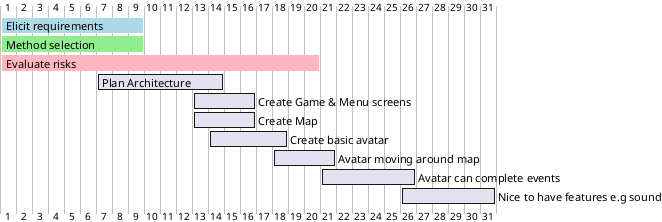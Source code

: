 @startuml
@startgantt
[Elicit requirements] requires 9 days and is colored in LightBlue
[Method selection] requires 9 days and is colored in LightGreen
[Evaluate risks] requires 20 days and is colored in LightPink
[Plan Architecture] starts D+6
[Plan Architecture] ends  D+13
[Create Game & Menu screens] starts D+12
[Create Game & Menu screens] ends D+15
[Create Map] starts D+12
[Create Map] ends D+15
[Create basic avatar] starts D+13
[Create basic avatar] ends D+17
[Avatar moving around map] starts D+17
[Avatar moving around map] ends D+20
[Avatar can complete events] starts D+20
[Avatar can complete events] ends D+25
[Nice to have features e.g sound] starts D+25
[Nice to have features e.g sound] ends D+30
@endgantt
@enduml